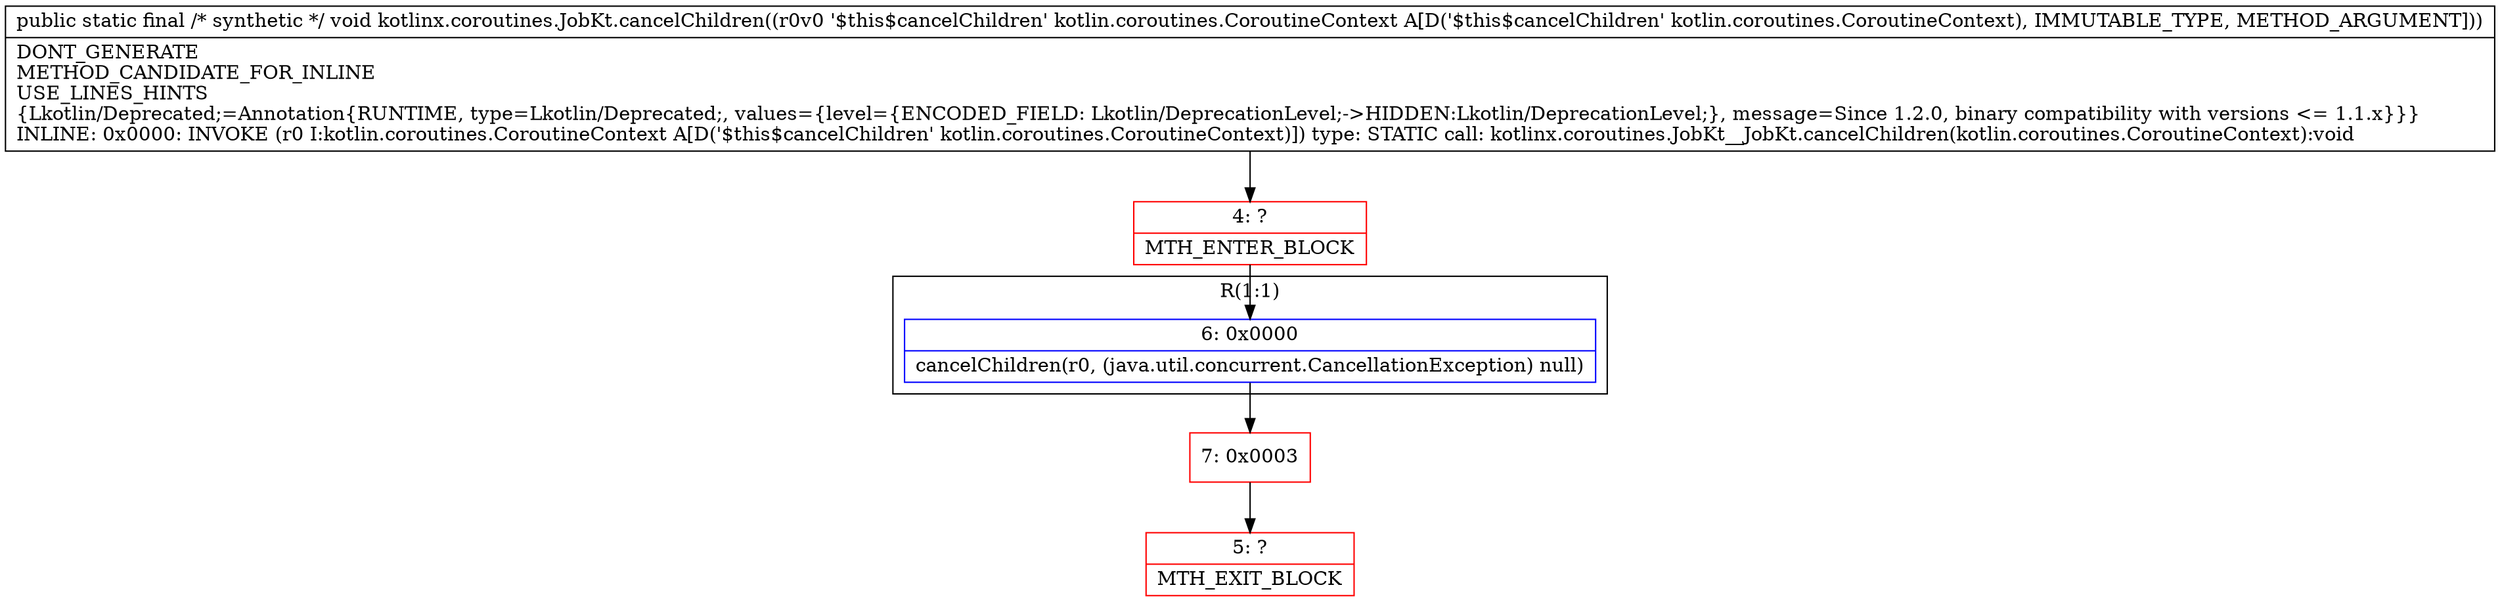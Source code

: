 digraph "CFG forkotlinx.coroutines.JobKt.cancelChildren(Lkotlin\/coroutines\/CoroutineContext;)V" {
subgraph cluster_Region_432730124 {
label = "R(1:1)";
node [shape=record,color=blue];
Node_6 [shape=record,label="{6\:\ 0x0000|cancelChildren(r0, (java.util.concurrent.CancellationException) null)\l}"];
}
Node_4 [shape=record,color=red,label="{4\:\ ?|MTH_ENTER_BLOCK\l}"];
Node_7 [shape=record,color=red,label="{7\:\ 0x0003}"];
Node_5 [shape=record,color=red,label="{5\:\ ?|MTH_EXIT_BLOCK\l}"];
MethodNode[shape=record,label="{public static final \/* synthetic *\/ void kotlinx.coroutines.JobKt.cancelChildren((r0v0 '$this$cancelChildren' kotlin.coroutines.CoroutineContext A[D('$this$cancelChildren' kotlin.coroutines.CoroutineContext), IMMUTABLE_TYPE, METHOD_ARGUMENT]))  | DONT_GENERATE\lMETHOD_CANDIDATE_FOR_INLINE\lUSE_LINES_HINTS\l\{Lkotlin\/Deprecated;=Annotation\{RUNTIME, type=Lkotlin\/Deprecated;, values=\{level=\{ENCODED_FIELD: Lkotlin\/DeprecationLevel;\-\>HIDDEN:Lkotlin\/DeprecationLevel;\}, message=Since 1.2.0, binary compatibility with versions \<= 1.1.x\}\}\}\lINLINE: 0x0000: INVOKE  (r0 I:kotlin.coroutines.CoroutineContext A[D('$this$cancelChildren' kotlin.coroutines.CoroutineContext)]) type: STATIC call: kotlinx.coroutines.JobKt__JobKt.cancelChildren(kotlin.coroutines.CoroutineContext):void\l}"];
MethodNode -> Node_4;Node_6 -> Node_7;
Node_4 -> Node_6;
Node_7 -> Node_5;
}

